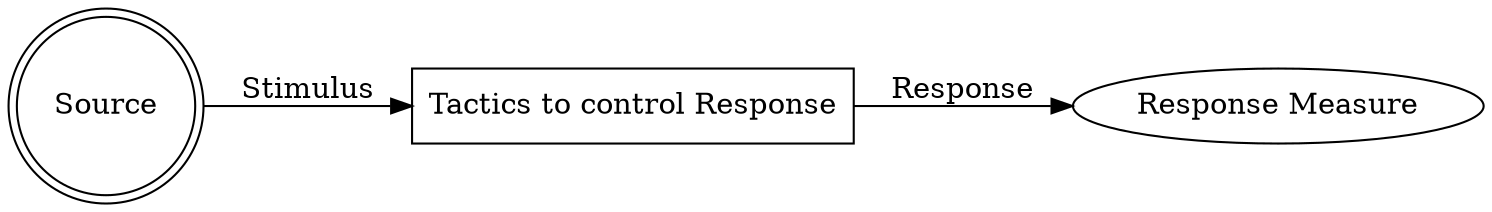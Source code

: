 digraph FGenericTactic { rankdir=LR; Source [shape=doublecircle, label="Source"]; Target [shape=oval, label="Response Measure"]; Tactic [shape=rectangle, label="Tactics to control Response"]; Source->Tactic [label="Stimulus"]; Tactic->Target [label="Response"]; }
